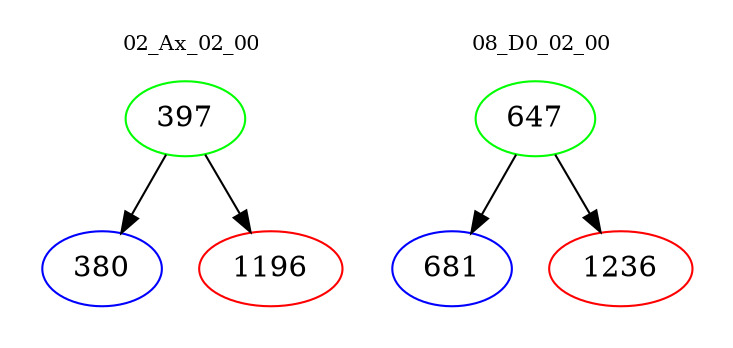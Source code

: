 digraph{
subgraph cluster_0 {
color = white
label = "02_Ax_02_00";
fontsize=10;
T0_397 [label="397", color="green"]
T0_397 -> T0_380 [color="black"]
T0_380 [label="380", color="blue"]
T0_397 -> T0_1196 [color="black"]
T0_1196 [label="1196", color="red"]
}
subgraph cluster_1 {
color = white
label = "08_D0_02_00";
fontsize=10;
T1_647 [label="647", color="green"]
T1_647 -> T1_681 [color="black"]
T1_681 [label="681", color="blue"]
T1_647 -> T1_1236 [color="black"]
T1_1236 [label="1236", color="red"]
}
}
